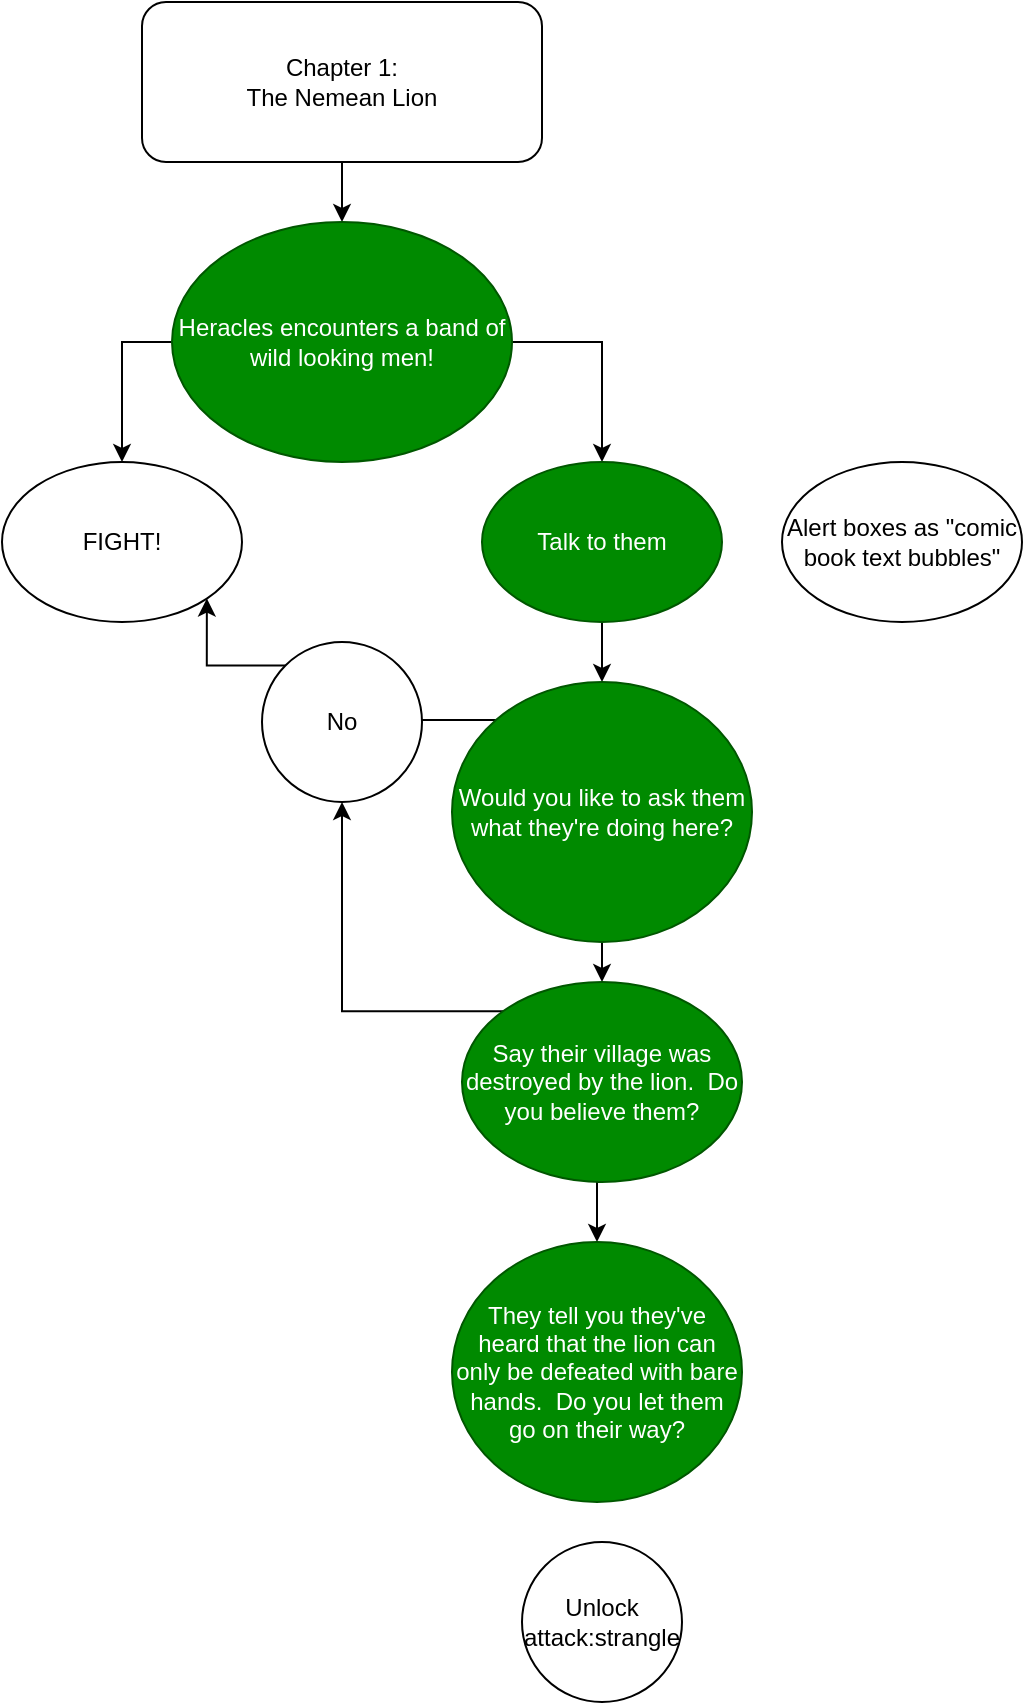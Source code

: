 <mxfile>
    <diagram id="xruD6DCJtmpyPsk1E_74" name="Page-1">
        <mxGraphModel dx="511" dy="430" grid="1" gridSize="10" guides="1" tooltips="1" connect="1" arrows="1" fold="1" page="1" pageScale="1" pageWidth="850" pageHeight="1100" math="0" shadow="0">
            <root>
                <mxCell id="0"/>
                <mxCell id="1" parent="0"/>
                <mxCell id="LHIRgGI2lpeROt6P3T2G-24" style="edgeStyle=orthogonalEdgeStyle;rounded=0;orthogonalLoop=1;jettySize=auto;html=1;exitX=0.5;exitY=1;exitDx=0;exitDy=0;" parent="1" source="LHIRgGI2lpeROt6P3T2G-1" target="LHIRgGI2lpeROt6P3T2G-2" edge="1">
                    <mxGeometry relative="1" as="geometry"/>
                </mxCell>
                <mxCell id="LHIRgGI2lpeROt6P3T2G-1" value="Chapter 1:&lt;br&gt;The Nemean Lion" style="rounded=1;whiteSpace=wrap;html=1;" parent="1" vertex="1">
                    <mxGeometry x="230" y="10" width="200" height="80" as="geometry"/>
                </mxCell>
                <mxCell id="LHIRgGI2lpeROt6P3T2G-26" style="edgeStyle=orthogonalEdgeStyle;rounded=0;orthogonalLoop=1;jettySize=auto;html=1;exitX=1;exitY=0.5;exitDx=0;exitDy=0;" parent="1" source="LHIRgGI2lpeROt6P3T2G-2" target="LHIRgGI2lpeROt6P3T2G-5" edge="1">
                    <mxGeometry relative="1" as="geometry"/>
                </mxCell>
                <mxCell id="LHIRgGI2lpeROt6P3T2G-27" style="edgeStyle=orthogonalEdgeStyle;rounded=0;orthogonalLoop=1;jettySize=auto;html=1;exitX=0;exitY=0.5;exitDx=0;exitDy=0;" parent="1" source="LHIRgGI2lpeROt6P3T2G-2" target="LHIRgGI2lpeROt6P3T2G-4" edge="1">
                    <mxGeometry relative="1" as="geometry"/>
                </mxCell>
                <mxCell id="LHIRgGI2lpeROt6P3T2G-2" value="Heracles encounters a band of wild looking men!" style="ellipse;whiteSpace=wrap;html=1;fillColor=#008a00;strokeColor=#005700;fontColor=#ffffff;" parent="1" vertex="1">
                    <mxGeometry x="245" y="120" width="170" height="120" as="geometry"/>
                </mxCell>
                <mxCell id="LHIRgGI2lpeROt6P3T2G-4" value="FIGHT!" style="ellipse;whiteSpace=wrap;html=1;" parent="1" vertex="1">
                    <mxGeometry x="160" y="240" width="120" height="80" as="geometry"/>
                </mxCell>
                <mxCell id="LHIRgGI2lpeROt6P3T2G-12" style="edgeStyle=orthogonalEdgeStyle;rounded=0;orthogonalLoop=1;jettySize=auto;html=1;exitX=0.5;exitY=1;exitDx=0;exitDy=0;" parent="1" source="LHIRgGI2lpeROt6P3T2G-5" target="LHIRgGI2lpeROt6P3T2G-7" edge="1">
                    <mxGeometry relative="1" as="geometry"/>
                </mxCell>
                <mxCell id="LHIRgGI2lpeROt6P3T2G-5" value="Talk to them" style="ellipse;whiteSpace=wrap;html=1;fillColor=#008a00;strokeColor=#005700;fontColor=#ffffff;" parent="1" vertex="1">
                    <mxGeometry x="400" y="240" width="120" height="80" as="geometry"/>
                </mxCell>
                <mxCell id="LHIRgGI2lpeROt6P3T2G-6" value="Alert boxes as &quot;comic book text bubbles&quot;" style="ellipse;whiteSpace=wrap;html=1;" parent="1" vertex="1">
                    <mxGeometry x="550" y="240" width="120" height="80" as="geometry"/>
                </mxCell>
                <mxCell id="LHIRgGI2lpeROt6P3T2G-10" style="edgeStyle=orthogonalEdgeStyle;rounded=0;orthogonalLoop=1;jettySize=auto;html=1;exitX=0;exitY=0;exitDx=0;exitDy=0;" parent="1" source="LHIRgGI2lpeROt6P3T2G-7" target="LHIRgGI2lpeROt6P3T2G-8" edge="1">
                    <mxGeometry relative="1" as="geometry"/>
                </mxCell>
                <mxCell id="LHIRgGI2lpeROt6P3T2G-17" style="edgeStyle=orthogonalEdgeStyle;rounded=0;orthogonalLoop=1;jettySize=auto;html=1;exitX=0.5;exitY=1;exitDx=0;exitDy=0;entryX=0.5;entryY=0;entryDx=0;entryDy=0;" parent="1" source="LHIRgGI2lpeROt6P3T2G-7" target="LHIRgGI2lpeROt6P3T2G-13" edge="1">
                    <mxGeometry relative="1" as="geometry"/>
                </mxCell>
                <mxCell id="LHIRgGI2lpeROt6P3T2G-7" value="Would you like to ask them what they're doing here?" style="ellipse;whiteSpace=wrap;html=1;fillColor=#008a00;strokeColor=#005700;fontColor=#ffffff;" parent="1" vertex="1">
                    <mxGeometry x="385" y="350" width="150" height="130" as="geometry"/>
                </mxCell>
                <mxCell id="LHIRgGI2lpeROt6P3T2G-11" style="edgeStyle=orthogonalEdgeStyle;rounded=0;orthogonalLoop=1;jettySize=auto;html=1;exitX=0;exitY=0;exitDx=0;exitDy=0;entryX=1;entryY=1;entryDx=0;entryDy=0;" parent="1" source="LHIRgGI2lpeROt6P3T2G-8" target="LHIRgGI2lpeROt6P3T2G-4" edge="1">
                    <mxGeometry relative="1" as="geometry"/>
                </mxCell>
                <mxCell id="LHIRgGI2lpeROt6P3T2G-8" value="No" style="ellipse;whiteSpace=wrap;html=1;aspect=fixed;" parent="1" vertex="1">
                    <mxGeometry x="290" y="330" width="80" height="80" as="geometry"/>
                </mxCell>
                <mxCell id="LHIRgGI2lpeROt6P3T2G-16" style="edgeStyle=orthogonalEdgeStyle;rounded=0;orthogonalLoop=1;jettySize=auto;html=1;exitX=0;exitY=0;exitDx=0;exitDy=0;entryX=0.5;entryY=1;entryDx=0;entryDy=0;" parent="1" source="LHIRgGI2lpeROt6P3T2G-13" target="LHIRgGI2lpeROt6P3T2G-8" edge="1">
                    <mxGeometry relative="1" as="geometry"/>
                </mxCell>
                <mxCell id="LHIRgGI2lpeROt6P3T2G-23" style="edgeStyle=orthogonalEdgeStyle;rounded=0;orthogonalLoop=1;jettySize=auto;html=1;exitX=0.5;exitY=1;exitDx=0;exitDy=0;entryX=0.5;entryY=0;entryDx=0;entryDy=0;" parent="1" source="LHIRgGI2lpeROt6P3T2G-13" target="LHIRgGI2lpeROt6P3T2G-19" edge="1">
                    <mxGeometry relative="1" as="geometry"/>
                </mxCell>
                <mxCell id="LHIRgGI2lpeROt6P3T2G-13" value="Say their village was destroyed by the lion.&amp;nbsp; Do you believe them?" style="ellipse;whiteSpace=wrap;html=1;fillColor=#008a00;strokeColor=#005700;fontColor=#ffffff;" parent="1" vertex="1">
                    <mxGeometry x="390" y="500" width="140" height="100" as="geometry"/>
                </mxCell>
                <mxCell id="LHIRgGI2lpeROt6P3T2G-19" value="They tell you they've heard that the lion can only be defeated with bare hands.&amp;nbsp; Do you let them go on their way?" style="ellipse;whiteSpace=wrap;html=1;fillColor=#008a00;strokeColor=#005700;fontColor=#ffffff;" parent="1" vertex="1">
                    <mxGeometry x="385" y="630" width="145" height="130" as="geometry"/>
                </mxCell>
                <mxCell id="LHIRgGI2lpeROt6P3T2G-20" value="Unlock attack:strangle" style="ellipse;whiteSpace=wrap;html=1;aspect=fixed;" parent="1" vertex="1">
                    <mxGeometry x="420" y="780" width="80" height="80" as="geometry"/>
                </mxCell>
            </root>
        </mxGraphModel>
    </diagram>
</mxfile>